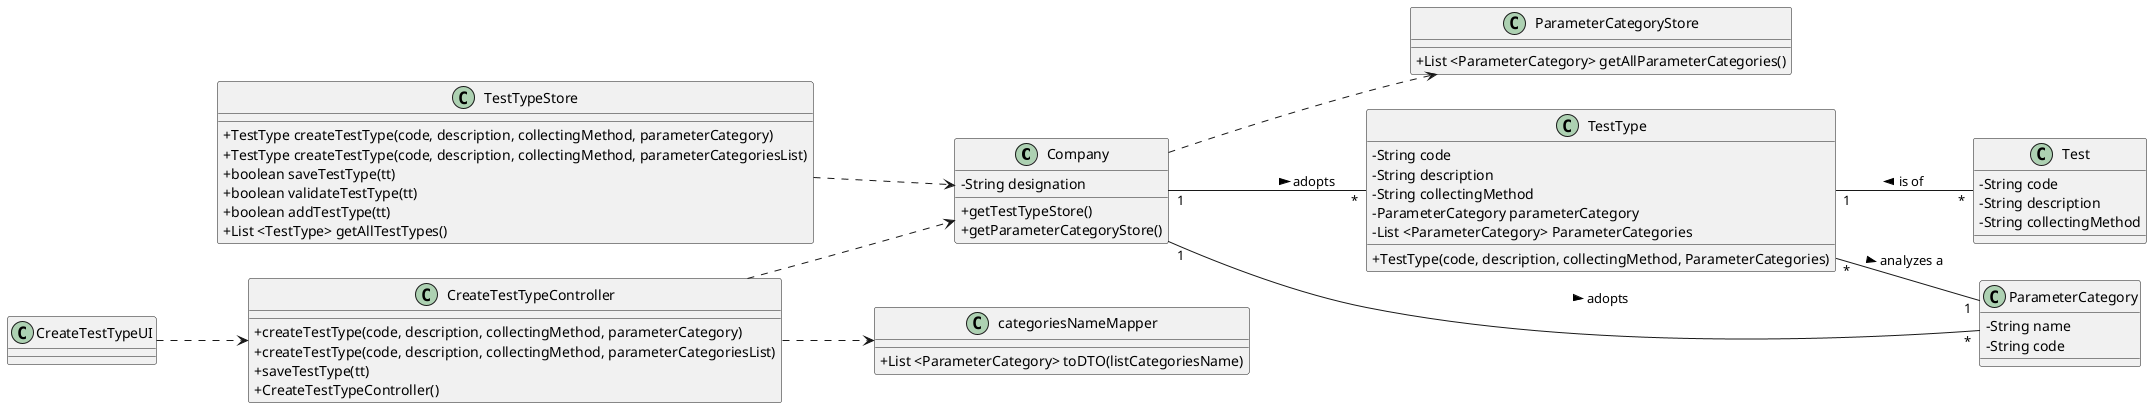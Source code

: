 @startuml
skinparam classAttributeIconSize 0
left to right direction

class "Company" as C {
-String designation
+getTestTypeStore()
+getParameterCategoryStore()
}

class "categoriesNameMapper" as cNM {
+List <ParameterCategory> toDTO(listCategoriesName)
}

class "TestTypeStore" as TTS{
+TestType createTestType(code, description, collectingMethod, parameterCategory)
+TestType createTestType(code, description, collectingMethod, parameterCategoriesList)
+boolean saveTestType(tt)
+boolean validateTestType(tt)
+boolean addTestType(tt)
+List <TestType> getAllTestTypes()
}

class "ParameterCategoryStore" as PCS{
+List <ParameterCategory> getAllParameterCategories()
}

class "TestType" as TT {
-String code
-String description
-String collectingMethod
-ParameterCategory parameterCategory
-List <ParameterCategory> ParameterCategories
+TestType(code, description, collectingMethod, ParameterCategories)
}

class "CreateTestTypeController" as CTTC {
+createTestType(code, description, collectingMethod, parameterCategory)
+createTestType(code, description, collectingMethod, parameterCategoriesList)
+saveTestType(tt)
+CreateTestTypeController()
}

class "Test" as T{
-String code
-String description
-String collectingMethod
}

class "ParameterCategory" as PC{
-String name
-String code
}

class "CreateTestTypeUI" as CTTUI
class "TestType" as TT
class "CreateTestTypeController" as CTTC

CTTUI ..> CTTC

C ..> PCS

TTS ..> C


CTTC ..> C
CTTC ..> cNM


TT "1" -- "*" T: < is of
TT "*" -- "1" PC : > analyzes a

C "1" -- "*" TT : > adopts
C "1" -- "*" PC : > adopts

@enduml